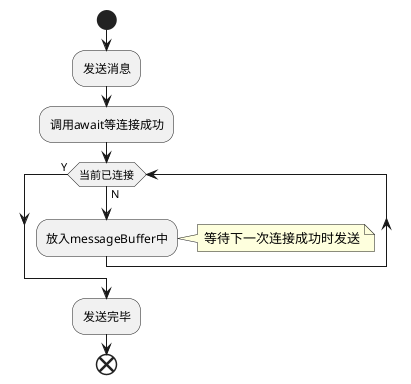 @startuml
start
:发送消息;
:调用await等连接成功;
while (当前已连接) is (N)
    :放入messageBuffer中;
note right
等待下一次连接成功时发送
end note
endwhile (Y)
:发送完毕;
end

@enduml